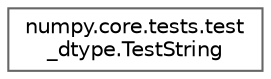 digraph "Graphical Class Hierarchy"
{
 // LATEX_PDF_SIZE
  bgcolor="transparent";
  edge [fontname=Helvetica,fontsize=10,labelfontname=Helvetica,labelfontsize=10];
  node [fontname=Helvetica,fontsize=10,shape=box,height=0.2,width=0.4];
  rankdir="LR";
  Node0 [id="Node000000",label="numpy.core.tests.test\l_dtype.TestString",height=0.2,width=0.4,color="grey40", fillcolor="white", style="filled",URL="$d6/d5c/classnumpy_1_1core_1_1tests_1_1test__dtype_1_1TestString.html",tooltip=" "];
}

